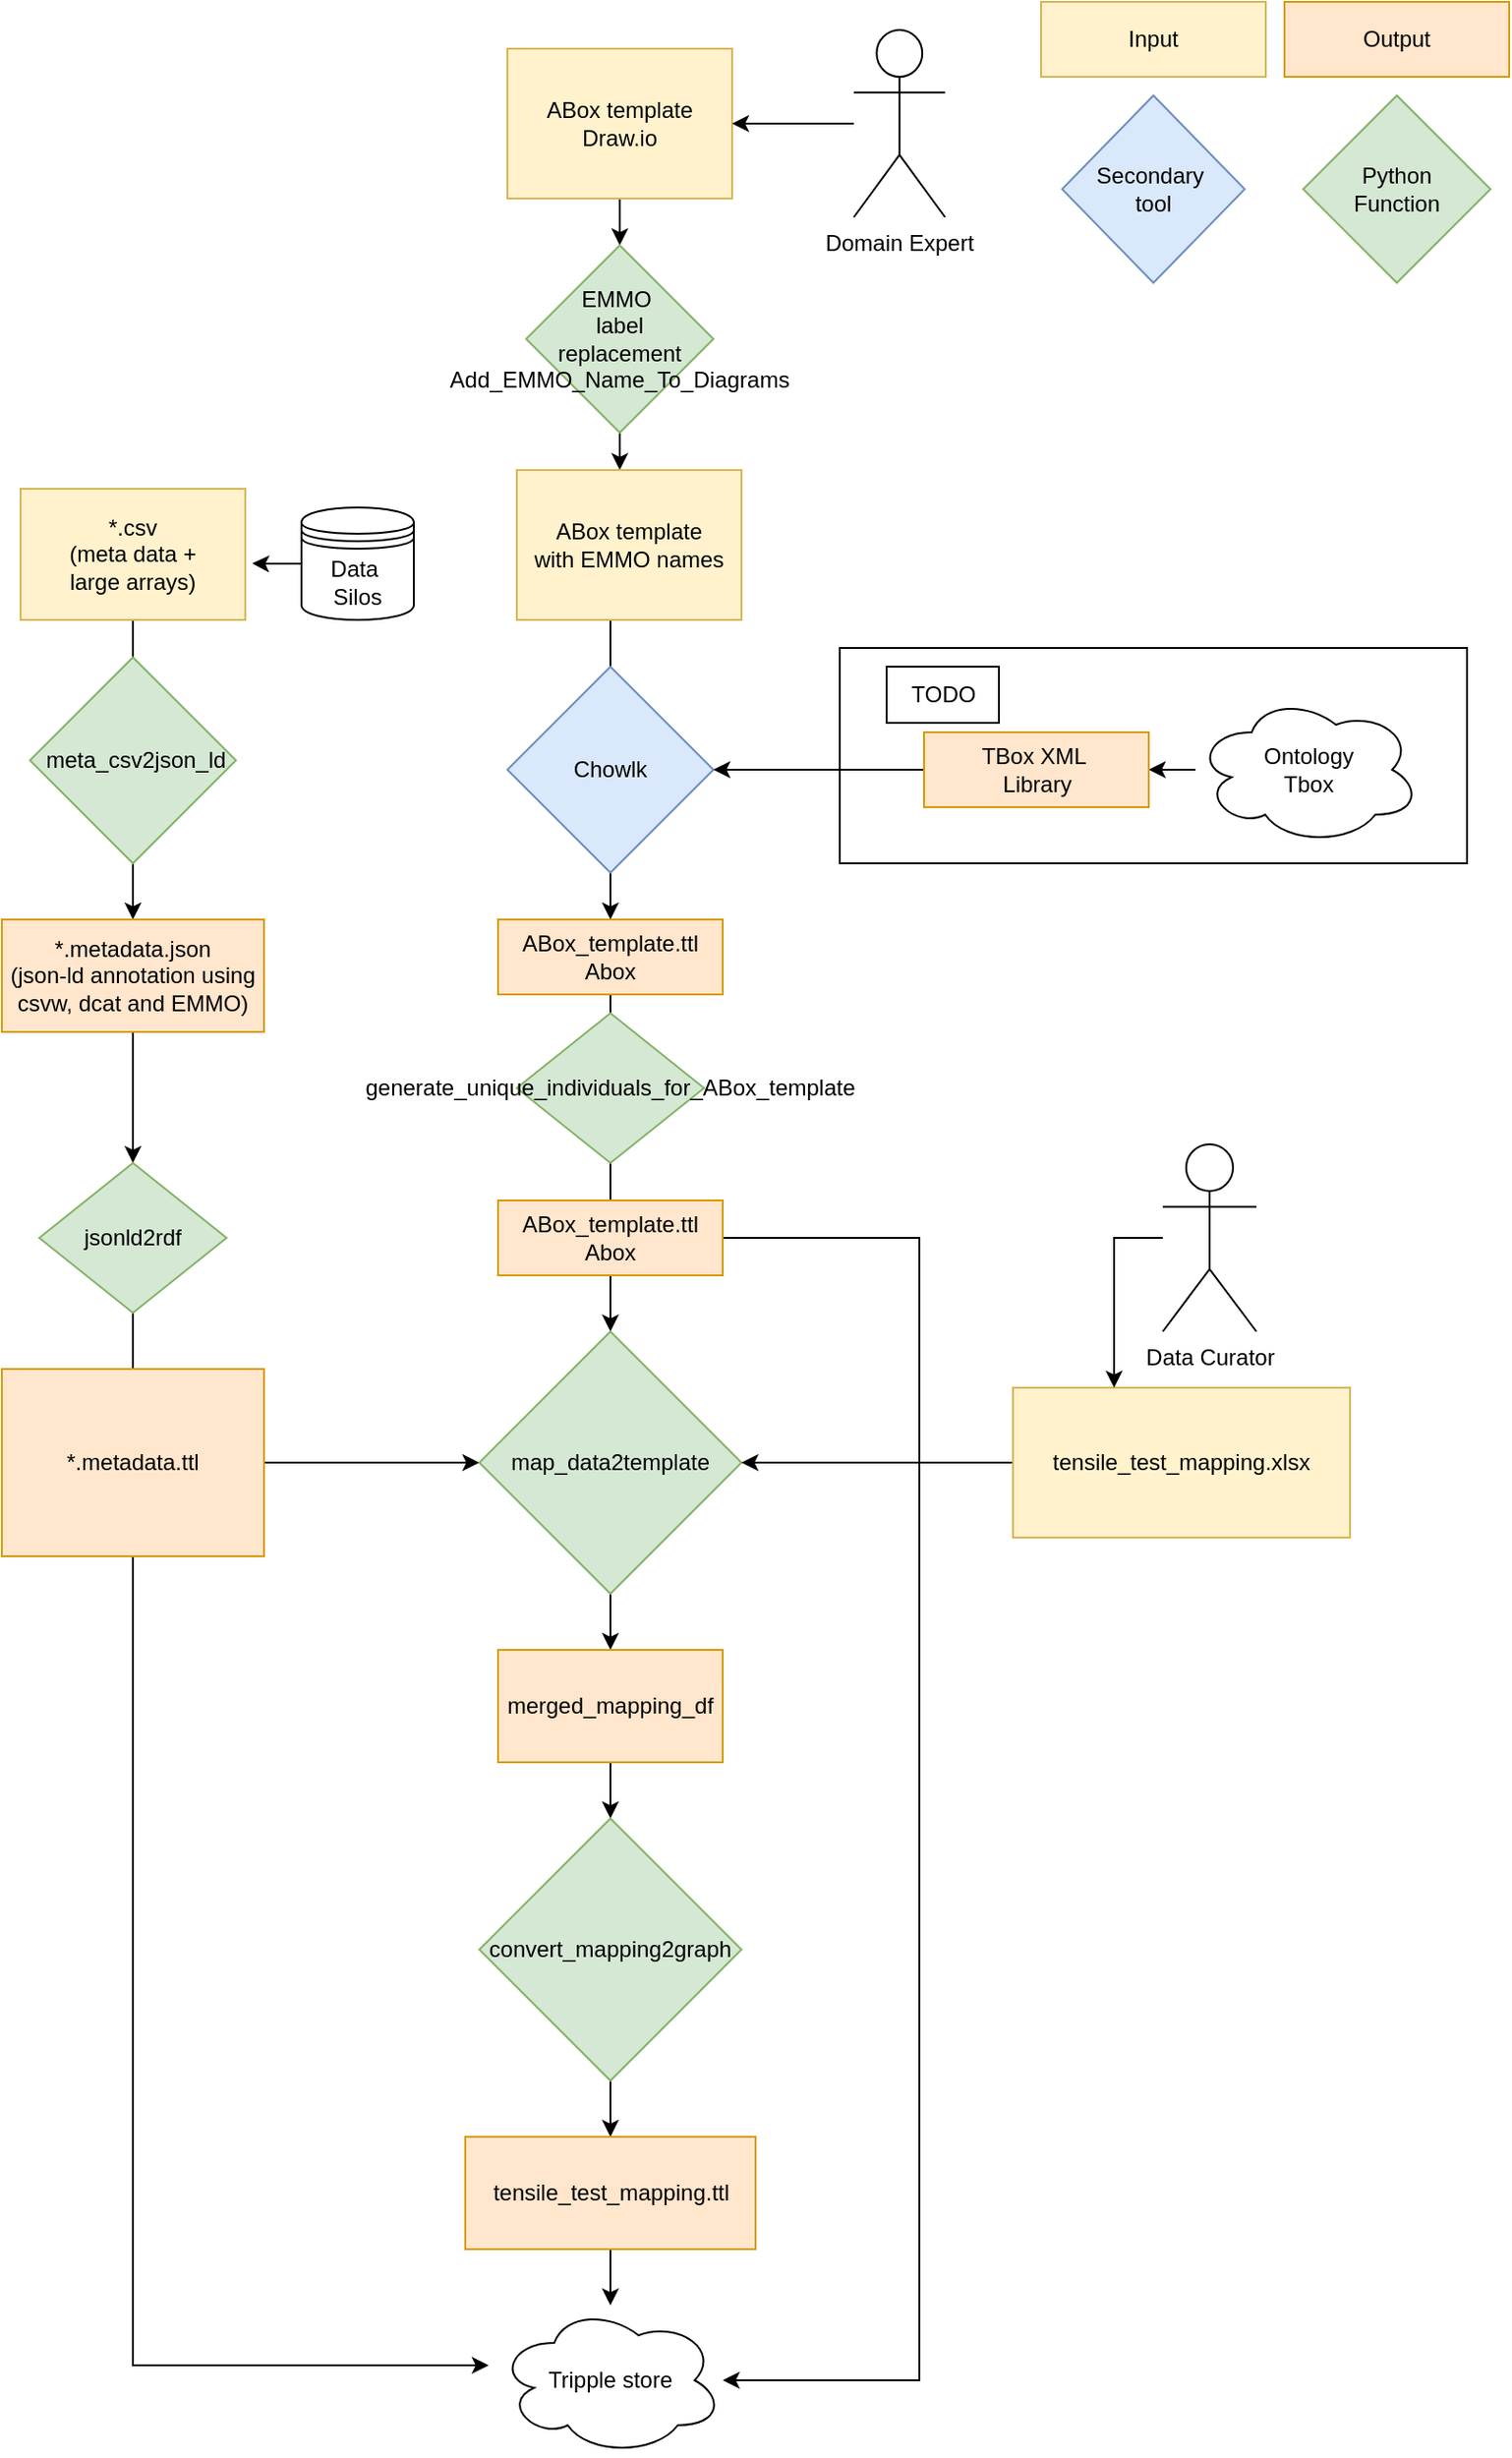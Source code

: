 <mxfile version="14.6.13" type="device"><diagram id="u4anLVQTIF0AEUFkqQeX" name="Page-1"><mxGraphModel dx="1355" dy="1925" grid="1" gridSize="10" guides="1" tooltips="1" connect="1" arrows="1" fold="1" page="1" pageScale="1" pageWidth="850" pageHeight="1100" math="0" shadow="0"><root><mxCell id="0"/><mxCell id="1" parent="0"/><mxCell id="izyyXQDNX61zD0HlLHGu-1" value="" style="rounded=0;whiteSpace=wrap;html=1;snapToPoint=1;points=[[0.1,0],[0.2,0],[0.3,0],[0.4,0],[0.5,0],[0.6,0],[0.7,0],[0.8,0],[0.9,0],[0,0.1],[0,0.3],[0,0.5],[0,0.7],[0,0.9],[0.1,1],[0.2,1],[0.3,1],[0.4,1],[0.5,1],[0.6,1],[0.7,1],[0.8,1],[0.9,1],[1,0.1],[1,0.3],[1,0.5],[1,0.7],[1,0.9]];" parent="1" vertex="1"><mxGeometry x="477.5" y="125" width="335" height="115" as="geometry"/></mxCell><mxCell id="jyWhwDRH-m9xdt2un116-1" value="" style="edgeStyle=orthogonalEdgeStyle;rounded=0;orthogonalLoop=1;jettySize=auto;html=1;" parent="1" source="jyWhwDRH-m9xdt2un116-2" target="jyWhwDRH-m9xdt2un116-4" edge="1"><mxGeometry relative="1" as="geometry"/></mxCell><mxCell id="jyWhwDRH-m9xdt2un116-2" value="*.csv&lt;br&gt;(meta data +&lt;br&gt;large arrays)" style="rounded=0;whiteSpace=wrap;html=1;snapToPoint=1;points=[[0.1,0],[0.2,0],[0.3,0],[0.4,0],[0.5,0],[0.6,0],[0.7,0],[0.8,0],[0.9,0],[0,0.1],[0,0.3],[0,0.5],[0,0.7],[0,0.9],[0.1,1],[0.2,1],[0.3,1],[0.4,1],[0.5,1],[0.6,1],[0.7,1],[0.8,1],[0.9,1],[1,0.1],[1,0.3],[1,0.5],[1,0.7],[1,0.9]];fillColor=#fff2cc;strokeColor=#d6b656;" parent="1" vertex="1"><mxGeometry x="40" y="40" width="120" height="70" as="geometry"/></mxCell><mxCell id="jyWhwDRH-m9xdt2un116-3" style="edgeStyle=orthogonalEdgeStyle;rounded=0;orthogonalLoop=1;jettySize=auto;html=1;entryX=0.5;entryY=0;entryDx=0;entryDy=0;exitX=0.5;exitY=1;exitDx=0;exitDy=0;" parent="1" source="jyWhwDRH-m9xdt2un116-4" target="jyWhwDRH-m9xdt2un116-7" edge="1"><mxGeometry relative="1" as="geometry"><mxPoint x="100" y="360" as="sourcePoint"/></mxGeometry></mxCell><mxCell id="jyWhwDRH-m9xdt2un116-4" value="*.metadata.json&lt;br&gt;(json-ld annotation using csvw, dcat and EMMO)" style="rounded=0;whiteSpace=wrap;html=1;snapToPoint=1;points=[[0.1,0],[0.2,0],[0.3,0],[0.4,0],[0.5,0],[0.6,0],[0.7,0],[0.8,0],[0.9,0],[0,0.1],[0,0.3],[0,0.5],[0,0.7],[0,0.9],[0.1,1],[0.2,1],[0.3,1],[0.4,1],[0.5,1],[0.6,1],[0.7,1],[0.8,1],[0.9,1],[1,0.1],[1,0.3],[1,0.5],[1,0.7],[1,0.9]];fillColor=#ffe6cc;strokeColor=#d79b00;" parent="1" vertex="1"><mxGeometry x="30" y="270" width="140" height="60" as="geometry"/></mxCell><mxCell id="jyWhwDRH-m9xdt2un116-5" value="&amp;nbsp;meta_csv2json_ld" style="rhombus;whiteSpace=wrap;html=1;fillColor=#d5e8d4;strokeColor=#82b366;" parent="1" vertex="1"><mxGeometry x="45" y="130" width="110" height="110" as="geometry"/></mxCell><mxCell id="jyWhwDRH-m9xdt2un116-6" style="edgeStyle=orthogonalEdgeStyle;rounded=0;orthogonalLoop=1;jettySize=auto;html=1;entryX=0.5;entryY=0;entryDx=0;entryDy=0;" parent="1" source="jyWhwDRH-m9xdt2un116-7" edge="1"><mxGeometry relative="1" as="geometry"><mxPoint x="100" y="580" as="targetPoint"/></mxGeometry></mxCell><mxCell id="jyWhwDRH-m9xdt2un116-7" value="jsonld2rdf" style="rhombus;whiteSpace=wrap;html=1;fillColor=#d5e8d4;strokeColor=#82b366;" parent="1" vertex="1"><mxGeometry x="50" y="400" width="100" height="80" as="geometry"/></mxCell><mxCell id="KB7zSKOS7gf_iHRMJyk9-2" value="" style="edgeStyle=orthogonalEdgeStyle;rounded=0;orthogonalLoop=1;jettySize=auto;html=1;" parent="1" source="jyWhwDRH-m9xdt2un116-20" target="KB7zSKOS7gf_iHRMJyk9-1" edge="1"><mxGeometry relative="1" as="geometry"/></mxCell><mxCell id="jyWhwDRH-m9xdt2un116-20" value="ABox template&lt;br&gt;Draw.io" style="rounded=0;whiteSpace=wrap;html=1;snapToPoint=1;points=[[0.1,0],[0.2,0],[0.3,0],[0.4,0],[0.5,0],[0.6,0],[0.7,0],[0.8,0],[0.9,0],[0,0.1],[0,0.3],[0,0.5],[0,0.7],[0,0.9],[0.1,1],[0.2,1],[0.3,1],[0.4,1],[0.5,1],[0.6,1],[0.7,1],[0.8,1],[0.9,1],[1,0.1],[1,0.3],[1,0.5],[1,0.7],[1,0.9]];fillColor=#fff2cc;strokeColor=#d6b656;" parent="1" vertex="1"><mxGeometry x="300" y="-195" width="120" height="80" as="geometry"/></mxCell><mxCell id="HcfiDXdTYMXKyp-UrXPf-1" value="" style="edgeStyle=orthogonalEdgeStyle;rounded=0;orthogonalLoop=1;jettySize=auto;html=1;entryX=0.5;entryY=0;entryDx=0;entryDy=0;exitX=0.5;exitY=1;exitDx=0;exitDy=0;" parent="1" source="KB7zSKOS7gf_iHRMJyk9-3" target="HcfiDXdTYMXKyp-UrXPf-3" edge="1"><mxGeometry relative="1" as="geometry"><mxPoint x="355" y="115" as="sourcePoint"/><mxPoint x="355" y="275" as="targetPoint"/><Array as="points"><mxPoint x="355" y="110"/></Array></mxGeometry></mxCell><mxCell id="HcfiDXdTYMXKyp-UrXPf-2" value="Chowlk" style="rhombus;whiteSpace=wrap;html=1;fillColor=#dae8fc;strokeColor=#6c8ebf;" parent="1" vertex="1"><mxGeometry x="300" y="135" width="110" height="110" as="geometry"/></mxCell><mxCell id="HcfiDXdTYMXKyp-UrXPf-8" style="edgeStyle=orthogonalEdgeStyle;rounded=0;orthogonalLoop=1;jettySize=auto;html=1;" parent="1" source="HcfiDXdTYMXKyp-UrXPf-3" target="HcfiDXdTYMXKyp-UrXPf-5" edge="1"><mxGeometry relative="1" as="geometry"/></mxCell><mxCell id="HcfiDXdTYMXKyp-UrXPf-16" style="edgeStyle=orthogonalEdgeStyle;rounded=0;orthogonalLoop=1;jettySize=auto;html=1;exitX=1;exitY=0.5;exitDx=0;exitDy=0;" parent="1" source="izyyXQDNX61zD0HlLHGu-4" edge="1"><mxGeometry relative="1" as="geometry"><mxPoint x="415" y="1050" as="targetPoint"/><Array as="points"><mxPoint x="520" y="440"/><mxPoint x="520" y="1050"/></Array></mxGeometry></mxCell><mxCell id="HcfiDXdTYMXKyp-UrXPf-3" value="ABox_template.ttl&lt;br&gt;Abox" style="rounded=0;whiteSpace=wrap;html=1;snapToPoint=1;points=[[0.1,0],[0.2,0],[0.3,0],[0.4,0],[0.5,0],[0.6,0],[0.7,0],[0.8,0],[0.9,0],[0,0.1],[0,0.3],[0,0.5],[0,0.7],[0,0.9],[0.1,1],[0.2,1],[0.3,1],[0.4,1],[0.5,1],[0.6,1],[0.7,1],[0.8,1],[0.9,1],[1,0.1],[1,0.3],[1,0.5],[1,0.7],[1,0.9]];fillColor=#ffe6cc;strokeColor=#d79b00;" parent="1" vertex="1"><mxGeometry x="295" y="270" width="120" height="40" as="geometry"/></mxCell><mxCell id="HcfiDXdTYMXKyp-UrXPf-7" style="edgeStyle=orthogonalEdgeStyle;rounded=0;orthogonalLoop=1;jettySize=auto;html=1;" parent="1" source="HcfiDXdTYMXKyp-UrXPf-4" target="HcfiDXdTYMXKyp-UrXPf-5" edge="1"><mxGeometry relative="1" as="geometry"/></mxCell><mxCell id="HcfiDXdTYMXKyp-UrXPf-34" style="edgeStyle=orthogonalEdgeStyle;rounded=0;orthogonalLoop=1;jettySize=auto;html=1;" parent="1" source="HcfiDXdTYMXKyp-UrXPf-4" edge="1"><mxGeometry relative="1" as="geometry"><mxPoint x="290" y="1042" as="targetPoint"/><Array as="points"><mxPoint x="100" y="1042"/></Array></mxGeometry></mxCell><mxCell id="HcfiDXdTYMXKyp-UrXPf-4" value="*.metadata.ttl" style="rounded=0;whiteSpace=wrap;html=1;snapToPoint=1;points=[[0.1,0],[0.2,0],[0.3,0],[0.4,0],[0.5,0],[0.6,0],[0.7,0],[0.8,0],[0.9,0],[0,0.1],[0,0.3],[0,0.5],[0,0.7],[0,0.9],[0.1,1],[0.2,1],[0.3,1],[0.4,1],[0.5,1],[0.6,1],[0.7,1],[0.8,1],[0.9,1],[1,0.1],[1,0.3],[1,0.5],[1,0.7],[1,0.9]];fillColor=#ffe6cc;strokeColor=#d79b00;" parent="1" vertex="1"><mxGeometry x="30" y="510" width="140" height="100" as="geometry"/></mxCell><mxCell id="HcfiDXdTYMXKyp-UrXPf-11" value="" style="edgeStyle=orthogonalEdgeStyle;rounded=0;orthogonalLoop=1;jettySize=auto;html=1;" parent="1" source="HcfiDXdTYMXKyp-UrXPf-5" target="HcfiDXdTYMXKyp-UrXPf-10" edge="1"><mxGeometry relative="1" as="geometry"/></mxCell><mxCell id="HcfiDXdTYMXKyp-UrXPf-5" value="map_data2template" style="rhombus;whiteSpace=wrap;html=1;fillColor=#d5e8d4;strokeColor=#82b366;" parent="1" vertex="1"><mxGeometry x="285" y="490" width="140" height="140" as="geometry"/></mxCell><mxCell id="HcfiDXdTYMXKyp-UrXPf-9" style="edgeStyle=orthogonalEdgeStyle;rounded=0;orthogonalLoop=1;jettySize=auto;html=1;entryX=1;entryY=0.5;entryDx=0;entryDy=0;" parent="1" source="HcfiDXdTYMXKyp-UrXPf-6" target="HcfiDXdTYMXKyp-UrXPf-5" edge="1"><mxGeometry relative="1" as="geometry"/></mxCell><mxCell id="HcfiDXdTYMXKyp-UrXPf-6" value="tensile_test_mapping.xlsx" style="rounded=0;whiteSpace=wrap;html=1;snapToPoint=1;points=[[0.1,0],[0.2,0],[0.3,0],[0.4,0],[0.5,0],[0.6,0],[0.7,0],[0.8,0],[0.9,0],[0,0.1],[0,0.3],[0,0.5],[0,0.7],[0,0.9],[0.1,1],[0.2,1],[0.3,1],[0.4,1],[0.5,1],[0.6,1],[0.7,1],[0.8,1],[0.9,1],[1,0.1],[1,0.3],[1,0.5],[1,0.7],[1,0.9]];fillColor=#fff2cc;strokeColor=#d6b656;" parent="1" vertex="1"><mxGeometry x="570" y="520" width="180" height="80" as="geometry"/></mxCell><mxCell id="HcfiDXdTYMXKyp-UrXPf-13" value="" style="edgeStyle=orthogonalEdgeStyle;rounded=0;orthogonalLoop=1;jettySize=auto;html=1;" parent="1" source="HcfiDXdTYMXKyp-UrXPf-10" target="HcfiDXdTYMXKyp-UrXPf-12" edge="1"><mxGeometry relative="1" as="geometry"/></mxCell><mxCell id="HcfiDXdTYMXKyp-UrXPf-10" value="merged_mapping_df" style="whiteSpace=wrap;html=1;fillColor=#ffe6cc;strokeColor=#d79b00;" parent="1" vertex="1"><mxGeometry x="295" y="660" width="120" height="60" as="geometry"/></mxCell><mxCell id="HcfiDXdTYMXKyp-UrXPf-15" value="" style="edgeStyle=orthogonalEdgeStyle;rounded=0;orthogonalLoop=1;jettySize=auto;html=1;" parent="1" source="HcfiDXdTYMXKyp-UrXPf-12" target="HcfiDXdTYMXKyp-UrXPf-14" edge="1"><mxGeometry relative="1" as="geometry"/></mxCell><mxCell id="HcfiDXdTYMXKyp-UrXPf-12" value="convert_mapping2graph" style="rhombus;whiteSpace=wrap;html=1;fillColor=#d5e8d4;strokeColor=#82b366;" parent="1" vertex="1"><mxGeometry x="285" y="750" width="140" height="140" as="geometry"/></mxCell><mxCell id="HcfiDXdTYMXKyp-UrXPf-17" style="edgeStyle=orthogonalEdgeStyle;rounded=0;orthogonalLoop=1;jettySize=auto;html=1;" parent="1" source="HcfiDXdTYMXKyp-UrXPf-14" edge="1"><mxGeometry relative="1" as="geometry"><mxPoint x="355" y="1010" as="targetPoint"/></mxGeometry></mxCell><mxCell id="HcfiDXdTYMXKyp-UrXPf-14" value="tensile_test_mapping.ttl" style="whiteSpace=wrap;html=1;fillColor=#ffe6cc;strokeColor=#d79b00;" parent="1" vertex="1"><mxGeometry x="277.5" y="920" width="155" height="60" as="geometry"/></mxCell><mxCell id="HcfiDXdTYMXKyp-UrXPf-19" value="Input" style="rounded=0;whiteSpace=wrap;html=1;snapToPoint=1;points=[[0.1,0],[0.2,0],[0.3,0],[0.4,0],[0.5,0],[0.6,0],[0.7,0],[0.8,0],[0.9,0],[0,0.1],[0,0.3],[0,0.5],[0,0.7],[0,0.9],[0.1,1],[0.2,1],[0.3,1],[0.4,1],[0.5,1],[0.6,1],[0.7,1],[0.8,1],[0.9,1],[1,0.1],[1,0.3],[1,0.5],[1,0.7],[1,0.9]];fillColor=#fff2cc;strokeColor=#d6b656;" parent="1" vertex="1"><mxGeometry x="585" y="-220" width="120" height="40" as="geometry"/></mxCell><mxCell id="HcfiDXdTYMXKyp-UrXPf-20" value="Output" style="rounded=0;whiteSpace=wrap;html=1;snapToPoint=1;points=[[0.1,0],[0.2,0],[0.3,0],[0.4,0],[0.5,0],[0.6,0],[0.7,0],[0.8,0],[0.9,0],[0,0.1],[0,0.3],[0,0.5],[0,0.7],[0,0.9],[0.1,1],[0.2,1],[0.3,1],[0.4,1],[0.5,1],[0.6,1],[0.7,1],[0.8,1],[0.9,1],[1,0.1],[1,0.3],[1,0.5],[1,0.7],[1,0.9]];fillColor=#ffe6cc;strokeColor=#d79b00;" parent="1" vertex="1"><mxGeometry x="715" y="-220" width="120" height="40" as="geometry"/></mxCell><mxCell id="HcfiDXdTYMXKyp-UrXPf-21" value="Secondary&amp;nbsp;&lt;br&gt;tool" style="rhombus;whiteSpace=wrap;html=1;fillColor=#dae8fc;strokeColor=#6c8ebf;" parent="1" vertex="1"><mxGeometry x="596.25" y="-170" width="97.5" height="100" as="geometry"/></mxCell><mxCell id="HcfiDXdTYMXKyp-UrXPf-22" value="Python&lt;br&gt;Function" style="rhombus;whiteSpace=wrap;html=1;fillColor=#d5e8d4;strokeColor=#82b366;" parent="1" vertex="1"><mxGeometry x="725" y="-170" width="100" height="100" as="geometry"/></mxCell><mxCell id="HcfiDXdTYMXKyp-UrXPf-27" style="edgeStyle=orthogonalEdgeStyle;rounded=0;orthogonalLoop=1;jettySize=auto;html=1;entryX=0.3;entryY=0;entryDx=0;entryDy=0;" parent="1" source="HcfiDXdTYMXKyp-UrXPf-23" target="HcfiDXdTYMXKyp-UrXPf-6" edge="1"><mxGeometry relative="1" as="geometry"><Array as="points"><mxPoint x="624" y="440"/></Array></mxGeometry></mxCell><mxCell id="HcfiDXdTYMXKyp-UrXPf-23" value="Data Curator" style="shape=umlActor;verticalLabelPosition=bottom;verticalAlign=top;html=1;outlineConnect=0;" parent="1" vertex="1"><mxGeometry x="650" y="390" width="50" height="100" as="geometry"/></mxCell><mxCell id="HcfiDXdTYMXKyp-UrXPf-28" style="edgeStyle=orthogonalEdgeStyle;rounded=0;orthogonalLoop=1;jettySize=auto;html=1;entryX=1;entryY=0.5;entryDx=0;entryDy=0;" parent="1" source="HcfiDXdTYMXKyp-UrXPf-26" target="jyWhwDRH-m9xdt2un116-20" edge="1"><mxGeometry relative="1" as="geometry"/></mxCell><mxCell id="HcfiDXdTYMXKyp-UrXPf-26" value="Domain Expert" style="shape=umlActor;verticalLabelPosition=bottom;verticalAlign=top;html=1;outlineConnect=0;" parent="1" vertex="1"><mxGeometry x="485" y="-205" width="48.75" height="100" as="geometry"/></mxCell><mxCell id="HcfiDXdTYMXKyp-UrXPf-32" style="edgeStyle=orthogonalEdgeStyle;rounded=0;orthogonalLoop=1;jettySize=auto;html=1;entryX=1.031;entryY=0.569;entryDx=0;entryDy=0;entryPerimeter=0;" parent="1" source="HcfiDXdTYMXKyp-UrXPf-31" target="jyWhwDRH-m9xdt2un116-2" edge="1"><mxGeometry relative="1" as="geometry"/></mxCell><mxCell id="HcfiDXdTYMXKyp-UrXPf-31" value="Data&amp;nbsp;&lt;br&gt;Silos" style="shape=datastore;whiteSpace=wrap;html=1;" parent="1" vertex="1"><mxGeometry x="190" y="50" width="60" height="60" as="geometry"/></mxCell><mxCell id="HcfiDXdTYMXKyp-UrXPf-33" value="&lt;span&gt;Tripple store&lt;/span&gt;" style="ellipse;shape=cloud;whiteSpace=wrap;html=1;" parent="1" vertex="1"><mxGeometry x="295" y="1010" width="120" height="80" as="geometry"/></mxCell><mxCell id="gm1up1zi-kN-ThjgBmli-5" value="" style="edgeStyle=orthogonalEdgeStyle;rounded=0;orthogonalLoop=1;jettySize=auto;html=1;" parent="1" source="gm1up1zi-kN-ThjgBmli-1" target="gm1up1zi-kN-ThjgBmli-4" edge="1"><mxGeometry relative="1" as="geometry"/></mxCell><mxCell id="gm1up1zi-kN-ThjgBmli-1" value="&lt;span&gt;Ontology&lt;br&gt;Tbox&lt;br&gt;&lt;/span&gt;" style="ellipse;shape=cloud;whiteSpace=wrap;html=1;" parent="1" vertex="1"><mxGeometry x="667.5" y="150" width="120" height="80" as="geometry"/></mxCell><mxCell id="gm1up1zi-kN-ThjgBmli-6" style="edgeStyle=orthogonalEdgeStyle;rounded=0;orthogonalLoop=1;jettySize=auto;html=1;entryX=1;entryY=0.5;entryDx=0;entryDy=0;" parent="1" source="gm1up1zi-kN-ThjgBmli-4" target="HcfiDXdTYMXKyp-UrXPf-2" edge="1"><mxGeometry relative="1" as="geometry"/></mxCell><mxCell id="gm1up1zi-kN-ThjgBmli-4" value="TBox XML&amp;nbsp;&lt;br&gt;Library" style="rounded=0;whiteSpace=wrap;html=1;snapToPoint=1;points=[[0.1,0],[0.2,0],[0.3,0],[0.4,0],[0.5,0],[0.6,0],[0.7,0],[0.8,0],[0.9,0],[0,0.1],[0,0.3],[0,0.5],[0,0.7],[0,0.9],[0.1,1],[0.2,1],[0.3,1],[0.4,1],[0.5,1],[0.6,1],[0.7,1],[0.8,1],[0.9,1],[1,0.1],[1,0.3],[1,0.5],[1,0.7],[1,0.9]];fillColor=#ffe6cc;strokeColor=#d79b00;" parent="1" vertex="1"><mxGeometry x="522.5" y="170" width="120" height="40" as="geometry"/></mxCell><mxCell id="izyyXQDNX61zD0HlLHGu-2" value="TODO" style="rounded=0;whiteSpace=wrap;html=1;snapToPoint=1;points=[[0.1,0],[0.2,0],[0.3,0],[0.4,0],[0.5,0],[0.6,0],[0.7,0],[0.8,0],[0.9,0],[0,0.1],[0,0.3],[0,0.5],[0,0.7],[0,0.9],[0.1,1],[0.2,1],[0.3,1],[0.4,1],[0.5,1],[0.6,1],[0.7,1],[0.8,1],[0.9,1],[1,0.1],[1,0.3],[1,0.5],[1,0.7],[1,0.9]];" parent="1" vertex="1"><mxGeometry x="502.5" y="135.0" width="60" height="30" as="geometry"/></mxCell><mxCell id="izyyXQDNX61zD0HlLHGu-3" value="generate_unique_individuals_for_ABox_template" style="rhombus;whiteSpace=wrap;html=1;fillColor=#d5e8d4;strokeColor=#82b366;" parent="1" vertex="1"><mxGeometry x="305" y="320" width="100" height="80" as="geometry"/></mxCell><mxCell id="izyyXQDNX61zD0HlLHGu-4" value="ABox_template.ttl&lt;br&gt;Abox" style="rounded=0;whiteSpace=wrap;html=1;snapToPoint=1;points=[[0.1,0],[0.2,0],[0.3,0],[0.4,0],[0.5,0],[0.6,0],[0.7,0],[0.8,0],[0.9,0],[0,0.1],[0,0.3],[0,0.5],[0,0.7],[0,0.9],[0.1,1],[0.2,1],[0.3,1],[0.4,1],[0.5,1],[0.6,1],[0.7,1],[0.8,1],[0.9,1],[1,0.1],[1,0.3],[1,0.5],[1,0.7],[1,0.9]];fillColor=#ffe6cc;strokeColor=#d79b00;" parent="1" vertex="1"><mxGeometry x="295" y="420" width="120" height="40" as="geometry"/></mxCell><mxCell id="KB7zSKOS7gf_iHRMJyk9-4" value="" style="edgeStyle=orthogonalEdgeStyle;rounded=0;orthogonalLoop=1;jettySize=auto;html=1;" parent="1" source="KB7zSKOS7gf_iHRMJyk9-1" edge="1"><mxGeometry relative="1" as="geometry"><mxPoint x="360" y="30" as="targetPoint"/></mxGeometry></mxCell><mxCell id="KB7zSKOS7gf_iHRMJyk9-1" value="EMMO&amp;nbsp;&lt;br&gt;label&lt;br&gt;replacement&lt;br&gt;Add_EMMO_Name_To_Diagrams" style="rhombus;whiteSpace=wrap;html=1;fillColor=#d5e8d4;strokeColor=#82b366;" parent="1" vertex="1"><mxGeometry x="310" y="-90" width="100" height="100" as="geometry"/></mxCell><mxCell id="KB7zSKOS7gf_iHRMJyk9-3" value="ABox template&lt;br&gt;with EMMO names" style="rounded=0;whiteSpace=wrap;html=1;snapToPoint=1;points=[[0.1,0],[0.2,0],[0.3,0],[0.4,0],[0.5,0],[0.6,0],[0.7,0],[0.8,0],[0.9,0],[0,0.1],[0,0.3],[0,0.5],[0,0.7],[0,0.9],[0.1,1],[0.2,1],[0.3,1],[0.4,1],[0.5,1],[0.6,1],[0.7,1],[0.8,1],[0.9,1],[1,0.1],[1,0.3],[1,0.5],[1,0.7],[1,0.9]];fillColor=#fff2cc;strokeColor=#d6b656;" parent="1" vertex="1"><mxGeometry x="305" y="30" width="120" height="80" as="geometry"/></mxCell></root></mxGraphModel></diagram></mxfile>
